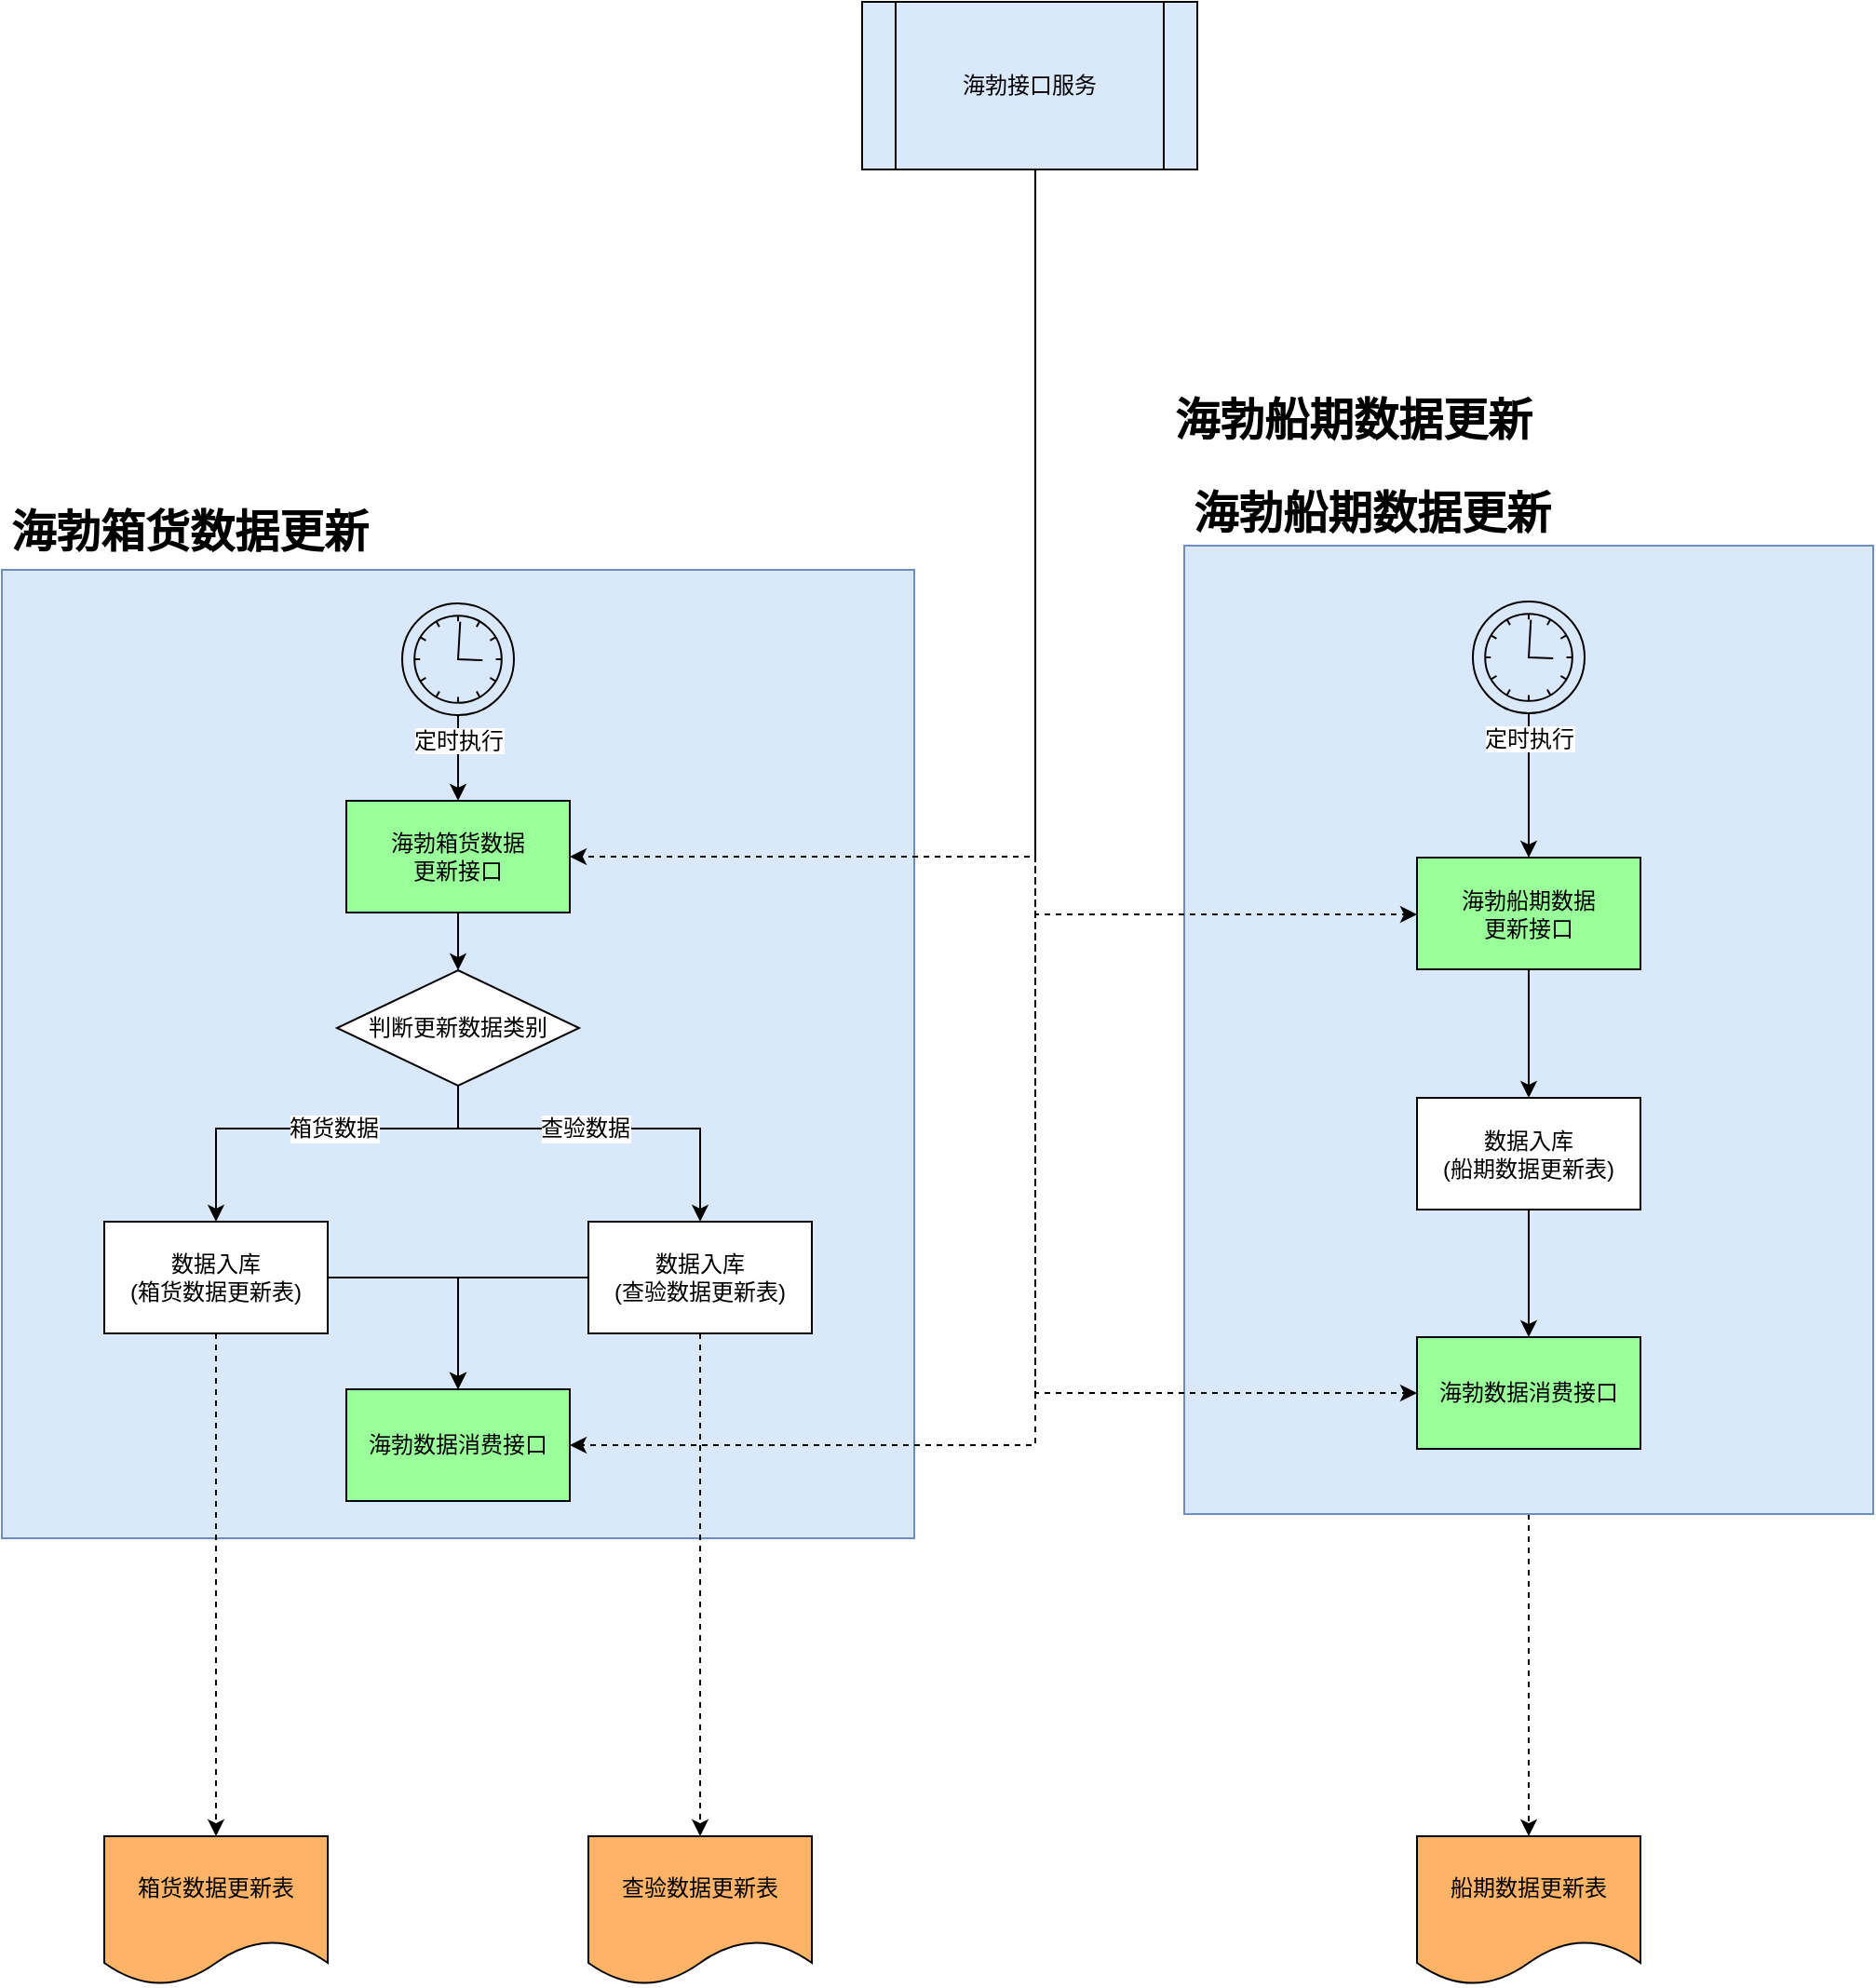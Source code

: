 <mxfile version="12.4.3" type="github" pages="1">
  <diagram id="BkKYtIIfcln-k69gtKJk" name="第 1 页">
    <mxGraphModel dx="1422" dy="762" grid="1" gridSize="10" guides="1" tooltips="1" connect="1" arrows="1" fold="1" page="1" pageScale="1" pageWidth="827" pageHeight="1169" math="0" shadow="0">
      <root>
        <mxCell id="0"/>
        <mxCell id="1" parent="0"/>
        <mxCell id="jN9AiRauHcV2O4d2IQwx-1" value="" style="rounded=0;whiteSpace=wrap;html=1;strokeColor=#6c8ebf;fillColor=#dae8fc;" parent="1" vertex="1">
          <mxGeometry x="275" y="480" width="490" height="520" as="geometry"/>
        </mxCell>
        <mxCell id="jN9AiRauHcV2O4d2IQwx-2" value="" style="edgeStyle=orthogonalEdgeStyle;rounded=0;orthogonalLoop=1;jettySize=auto;html=1;strokeColor=#000000;entryX=0.5;entryY=0;entryDx=0;entryDy=0;" parent="1" source="jN9AiRauHcV2O4d2IQwx-3" target="jN9AiRauHcV2O4d2IQwx-8" edge="1">
          <mxGeometry relative="1" as="geometry">
            <mxPoint x="520" y="736" as="targetPoint"/>
          </mxGeometry>
        </mxCell>
        <mxCell id="jN9AiRauHcV2O4d2IQwx-33" style="edgeStyle=orthogonalEdgeStyle;rounded=0;orthogonalLoop=1;jettySize=auto;html=1;dashed=1;" parent="1" source="jN9AiRauHcV2O4d2IQwx-32" target="jN9AiRauHcV2O4d2IQwx-3" edge="1">
          <mxGeometry relative="1" as="geometry">
            <Array as="points">
              <mxPoint x="830" y="634"/>
            </Array>
          </mxGeometry>
        </mxCell>
        <mxCell id="jN9AiRauHcV2O4d2IQwx-3" value="海勃箱货数据&lt;br&gt;更新接口" style="rounded=0;whiteSpace=wrap;html=1;strokeColor=#000000;fillColor=#99FF99;" parent="1" vertex="1">
          <mxGeometry x="460" y="604" width="120" height="60" as="geometry"/>
        </mxCell>
        <mxCell id="jN9AiRauHcV2O4d2IQwx-4" style="edgeStyle=orthogonalEdgeStyle;rounded=0;orthogonalLoop=1;jettySize=auto;html=1;strokeColor=#000000;entryX=0.5;entryY=0;entryDx=0;entryDy=0;" parent="1" source="jN9AiRauHcV2O4d2IQwx-8" target="jN9AiRauHcV2O4d2IQwx-11" edge="1">
          <mxGeometry relative="1" as="geometry">
            <mxPoint x="420" y="925" as="targetPoint"/>
            <Array as="points">
              <mxPoint x="520" y="780"/>
              <mxPoint x="390" y="780"/>
            </Array>
          </mxGeometry>
        </mxCell>
        <mxCell id="jN9AiRauHcV2O4d2IQwx-5" value="箱货数据" style="text;html=1;resizable=0;points=[];align=center;verticalAlign=middle;labelBackgroundColor=#ffffff;" parent="jN9AiRauHcV2O4d2IQwx-4" vertex="1" connectable="0">
          <mxGeometry x="0.425" y="1" relative="1" as="geometry">
            <mxPoint x="54.5" y="-1" as="offset"/>
          </mxGeometry>
        </mxCell>
        <mxCell id="jN9AiRauHcV2O4d2IQwx-6" style="edgeStyle=orthogonalEdgeStyle;rounded=0;orthogonalLoop=1;jettySize=auto;html=1;strokeColor=#000000;" parent="1" source="jN9AiRauHcV2O4d2IQwx-8" target="jN9AiRauHcV2O4d2IQwx-14" edge="1">
          <mxGeometry relative="1" as="geometry">
            <mxPoint x="630" y="925" as="targetPoint"/>
            <Array as="points">
              <mxPoint x="520" y="780"/>
              <mxPoint x="650" y="780"/>
            </Array>
          </mxGeometry>
        </mxCell>
        <mxCell id="jN9AiRauHcV2O4d2IQwx-7" value="查验数据" style="text;html=1;resizable=0;points=[];align=center;verticalAlign=middle;labelBackgroundColor=#ffffff;" parent="jN9AiRauHcV2O4d2IQwx-6" vertex="1" connectable="0">
          <mxGeometry x="0.472" y="-1" relative="1" as="geometry">
            <mxPoint x="-59" y="-1" as="offset"/>
          </mxGeometry>
        </mxCell>
        <mxCell id="jN9AiRauHcV2O4d2IQwx-8" value="判断更新数据类别" style="rhombus;whiteSpace=wrap;html=1;" parent="1" vertex="1">
          <mxGeometry x="455" y="695" width="130" height="62" as="geometry"/>
        </mxCell>
        <mxCell id="jN9AiRauHcV2O4d2IQwx-9" style="edgeStyle=orthogonalEdgeStyle;rounded=0;orthogonalLoop=1;jettySize=auto;html=1;strokeColor=#000000;dashed=1;" parent="1" source="jN9AiRauHcV2O4d2IQwx-11" target="jN9AiRauHcV2O4d2IQwx-15" edge="1">
          <mxGeometry relative="1" as="geometry"/>
        </mxCell>
        <mxCell id="jN9AiRauHcV2O4d2IQwx-10" style="edgeStyle=orthogonalEdgeStyle;rounded=0;orthogonalLoop=1;jettySize=auto;html=1;strokeColor=#000000;" parent="1" source="jN9AiRauHcV2O4d2IQwx-11" target="jN9AiRauHcV2O4d2IQwx-19" edge="1">
          <mxGeometry relative="1" as="geometry"/>
        </mxCell>
        <mxCell id="jN9AiRauHcV2O4d2IQwx-11" value="数据入库&lt;br&gt;(箱货数据更新表)" style="rounded=0;whiteSpace=wrap;html=1;strokeColor=#000000;fillColor=#FFFFFF;" parent="1" vertex="1">
          <mxGeometry x="330" y="830" width="120" height="60" as="geometry"/>
        </mxCell>
        <mxCell id="jN9AiRauHcV2O4d2IQwx-12" style="edgeStyle=orthogonalEdgeStyle;rounded=0;orthogonalLoop=1;jettySize=auto;html=1;strokeColor=#000000;dashed=1;" parent="1" source="jN9AiRauHcV2O4d2IQwx-14" target="jN9AiRauHcV2O4d2IQwx-16" edge="1">
          <mxGeometry relative="1" as="geometry"/>
        </mxCell>
        <mxCell id="jN9AiRauHcV2O4d2IQwx-13" style="edgeStyle=orthogonalEdgeStyle;rounded=0;orthogonalLoop=1;jettySize=auto;html=1;entryX=0.5;entryY=0;entryDx=0;entryDy=0;strokeColor=#000000;" parent="1" source="jN9AiRauHcV2O4d2IQwx-14" target="jN9AiRauHcV2O4d2IQwx-19" edge="1">
          <mxGeometry relative="1" as="geometry"/>
        </mxCell>
        <mxCell id="jN9AiRauHcV2O4d2IQwx-14" value="数据入库&lt;br&gt;(查验数据更新表)" style="rounded=0;whiteSpace=wrap;html=1;strokeColor=#000000;fillColor=#FFFFFF;" parent="1" vertex="1">
          <mxGeometry x="590" y="830" width="120" height="60" as="geometry"/>
        </mxCell>
        <mxCell id="jN9AiRauHcV2O4d2IQwx-15" value="箱货数据更新表" style="shape=document;whiteSpace=wrap;html=1;boundedLbl=1;fillColor=#FFB366;" parent="1" vertex="1">
          <mxGeometry x="330" y="1160" width="120" height="80" as="geometry"/>
        </mxCell>
        <mxCell id="jN9AiRauHcV2O4d2IQwx-16" value="查验数据更新表" style="shape=document;whiteSpace=wrap;html=1;boundedLbl=1;fillColor=#FFB366;" parent="1" vertex="1">
          <mxGeometry x="590" y="1160" width="120" height="80" as="geometry"/>
        </mxCell>
        <mxCell id="jN9AiRauHcV2O4d2IQwx-17" value="" style="edgeStyle=orthogonalEdgeStyle;rounded=0;orthogonalLoop=1;jettySize=auto;html=1;strokeColor=#000000;" parent="1" source="jN9AiRauHcV2O4d2IQwx-18" target="jN9AiRauHcV2O4d2IQwx-3" edge="1">
          <mxGeometry relative="1" as="geometry"/>
        </mxCell>
        <mxCell id="jN9AiRauHcV2O4d2IQwx-18" value="定时执行" style="shape=mxgraph.bpmn.shape;html=1;verticalLabelPosition=bottom;labelBackgroundColor=#ffffff;verticalAlign=top;align=center;perimeter=ellipsePerimeter;outlineConnect=0;outline=standard;symbol=timer;strokeColor=#000000;fillColor=none;" parent="1" vertex="1">
          <mxGeometry x="490" y="498" width="60" height="60" as="geometry"/>
        </mxCell>
        <mxCell id="jN9AiRauHcV2O4d2IQwx-34" style="edgeStyle=orthogonalEdgeStyle;rounded=0;orthogonalLoop=1;jettySize=auto;html=1;dashed=1;exitX=0.5;exitY=1;exitDx=0;exitDy=0;" parent="1" source="jN9AiRauHcV2O4d2IQwx-32" target="jN9AiRauHcV2O4d2IQwx-19" edge="1">
          <mxGeometry relative="1" as="geometry">
            <Array as="points">
              <mxPoint x="830" y="220"/>
              <mxPoint x="830" y="950"/>
            </Array>
          </mxGeometry>
        </mxCell>
        <mxCell id="jN9AiRauHcV2O4d2IQwx-19" value="海勃数据消费接口" style="rounded=0;whiteSpace=wrap;html=1;strokeColor=#000000;fillColor=#99FF99;" parent="1" vertex="1">
          <mxGeometry x="460" y="920" width="120" height="60" as="geometry"/>
        </mxCell>
        <mxCell id="jN9AiRauHcV2O4d2IQwx-20" value="&lt;h1&gt;海勃箱货数据更新&lt;/h1&gt;" style="text;html=1;strokeColor=none;fillColor=none;spacing=5;spacingTop=-20;whiteSpace=wrap;overflow=hidden;rounded=0;" parent="1" vertex="1">
          <mxGeometry x="275" y="440" width="290" height="40" as="geometry"/>
        </mxCell>
        <mxCell id="jN9AiRauHcV2O4d2IQwx-21" value="船期数据更新表" style="shape=document;whiteSpace=wrap;html=1;boundedLbl=1;fillColor=#FFB366;" parent="1" vertex="1">
          <mxGeometry x="1035" y="1160" width="120" height="80" as="geometry"/>
        </mxCell>
        <mxCell id="jN9AiRauHcV2O4d2IQwx-22" style="edgeStyle=orthogonalEdgeStyle;rounded=0;orthogonalLoop=1;jettySize=auto;html=1;dashed=1;strokeColor=#000000;" parent="1" source="jN9AiRauHcV2O4d2IQwx-23" target="jN9AiRauHcV2O4d2IQwx-21" edge="1">
          <mxGeometry relative="1" as="geometry"/>
        </mxCell>
        <mxCell id="jN9AiRauHcV2O4d2IQwx-23" value="" style="rounded=0;whiteSpace=wrap;html=1;strokeColor=#6c8ebf;fillColor=#dae8fc;" parent="1" vertex="1">
          <mxGeometry x="910" y="467" width="370" height="520" as="geometry"/>
        </mxCell>
        <mxCell id="jN9AiRauHcV2O4d2IQwx-24" value="" style="edgeStyle=orthogonalEdgeStyle;rounded=0;orthogonalLoop=1;jettySize=auto;html=1;strokeColor=#000000;" parent="1" source="jN9AiRauHcV2O4d2IQwx-25" target="jN9AiRauHcV2O4d2IQwx-27" edge="1">
          <mxGeometry relative="1" as="geometry">
            <mxPoint x="1095" y="682" as="targetPoint"/>
          </mxGeometry>
        </mxCell>
        <mxCell id="jN9AiRauHcV2O4d2IQwx-35" style="edgeStyle=orthogonalEdgeStyle;rounded=0;orthogonalLoop=1;jettySize=auto;html=1;dashed=1;" parent="1" target="jN9AiRauHcV2O4d2IQwx-25" edge="1">
          <mxGeometry relative="1" as="geometry">
            <mxPoint x="820" y="212" as="sourcePoint"/>
            <Array as="points">
              <mxPoint x="830" y="212"/>
              <mxPoint x="830" y="665"/>
            </Array>
          </mxGeometry>
        </mxCell>
        <mxCell id="jN9AiRauHcV2O4d2IQwx-25" value="海勃船期数据&lt;br&gt;更新接口" style="rounded=0;whiteSpace=wrap;html=1;strokeColor=#000000;fillColor=#99FF99;" parent="1" vertex="1">
          <mxGeometry x="1035" y="634.5" width="120" height="60" as="geometry"/>
        </mxCell>
        <mxCell id="jN9AiRauHcV2O4d2IQwx-26" style="edgeStyle=orthogonalEdgeStyle;rounded=0;orthogonalLoop=1;jettySize=auto;html=1;strokeColor=#000000;" parent="1" source="jN9AiRauHcV2O4d2IQwx-27" target="jN9AiRauHcV2O4d2IQwx-30" edge="1">
          <mxGeometry relative="1" as="geometry"/>
        </mxCell>
        <mxCell id="jN9AiRauHcV2O4d2IQwx-27" value="数据入库&lt;br&gt;(船期数据更新表)" style="rounded=0;whiteSpace=wrap;html=1;strokeColor=#000000;fillColor=#FFFFFF;" parent="1" vertex="1">
          <mxGeometry x="1035" y="763.5" width="120" height="60" as="geometry"/>
        </mxCell>
        <mxCell id="jN9AiRauHcV2O4d2IQwx-28" value="" style="edgeStyle=orthogonalEdgeStyle;rounded=0;orthogonalLoop=1;jettySize=auto;html=1;strokeColor=#000000;" parent="1" source="jN9AiRauHcV2O4d2IQwx-29" target="jN9AiRauHcV2O4d2IQwx-25" edge="1">
          <mxGeometry relative="1" as="geometry"/>
        </mxCell>
        <mxCell id="jN9AiRauHcV2O4d2IQwx-29" value="定时执行" style="shape=mxgraph.bpmn.shape;html=1;verticalLabelPosition=bottom;labelBackgroundColor=#ffffff;verticalAlign=top;align=center;perimeter=ellipsePerimeter;outlineConnect=0;outline=standard;symbol=timer;strokeColor=#000000;fillColor=none;" parent="1" vertex="1">
          <mxGeometry x="1065" y="497" width="60" height="60" as="geometry"/>
        </mxCell>
        <mxCell id="jN9AiRauHcV2O4d2IQwx-36" style="edgeStyle=orthogonalEdgeStyle;rounded=0;orthogonalLoop=1;jettySize=auto;html=1;dashed=1;" parent="1" target="jN9AiRauHcV2O4d2IQwx-30" edge="1">
          <mxGeometry relative="1" as="geometry">
            <mxPoint x="820" y="211" as="sourcePoint"/>
            <Array as="points">
              <mxPoint x="830" y="211"/>
              <mxPoint x="830" y="922"/>
            </Array>
          </mxGeometry>
        </mxCell>
        <mxCell id="jN9AiRauHcV2O4d2IQwx-30" value="海勃数据消费接口" style="rounded=0;whiteSpace=wrap;html=1;strokeColor=#000000;fillColor=#99FF99;" parent="1" vertex="1">
          <mxGeometry x="1035" y="892" width="120" height="60" as="geometry"/>
        </mxCell>
        <mxCell id="jN9AiRauHcV2O4d2IQwx-31" value="&lt;h1&gt;海勃船期数据更新&lt;/h1&gt;" style="text;html=1;strokeColor=none;fillColor=none;spacing=5;spacingTop=-20;whiteSpace=wrap;overflow=hidden;rounded=0;" parent="1" vertex="1">
          <mxGeometry x="910" y="430" width="290" height="37" as="geometry"/>
        </mxCell>
        <mxCell id="jN9AiRauHcV2O4d2IQwx-32" value="海勃接口服务" style="shape=process;whiteSpace=wrap;html=1;backgroundOutline=1;fillColor=#dae8fc;strokeColor=#000000;" parent="1" vertex="1">
          <mxGeometry x="737" y="175" width="180" height="90" as="geometry"/>
        </mxCell>
        <mxCell id="OVqhXUbiPXZnJx2we4lA-1" value="&lt;h1&gt;海勃船期数据更新&lt;/h1&gt;" style="text;html=1;strokeColor=none;fillColor=none;spacing=5;spacingTop=-20;whiteSpace=wrap;overflow=hidden;rounded=0;" vertex="1" parent="1">
          <mxGeometry x="900" y="380" width="290" height="37" as="geometry"/>
        </mxCell>
      </root>
    </mxGraphModel>
  </diagram>
</mxfile>
